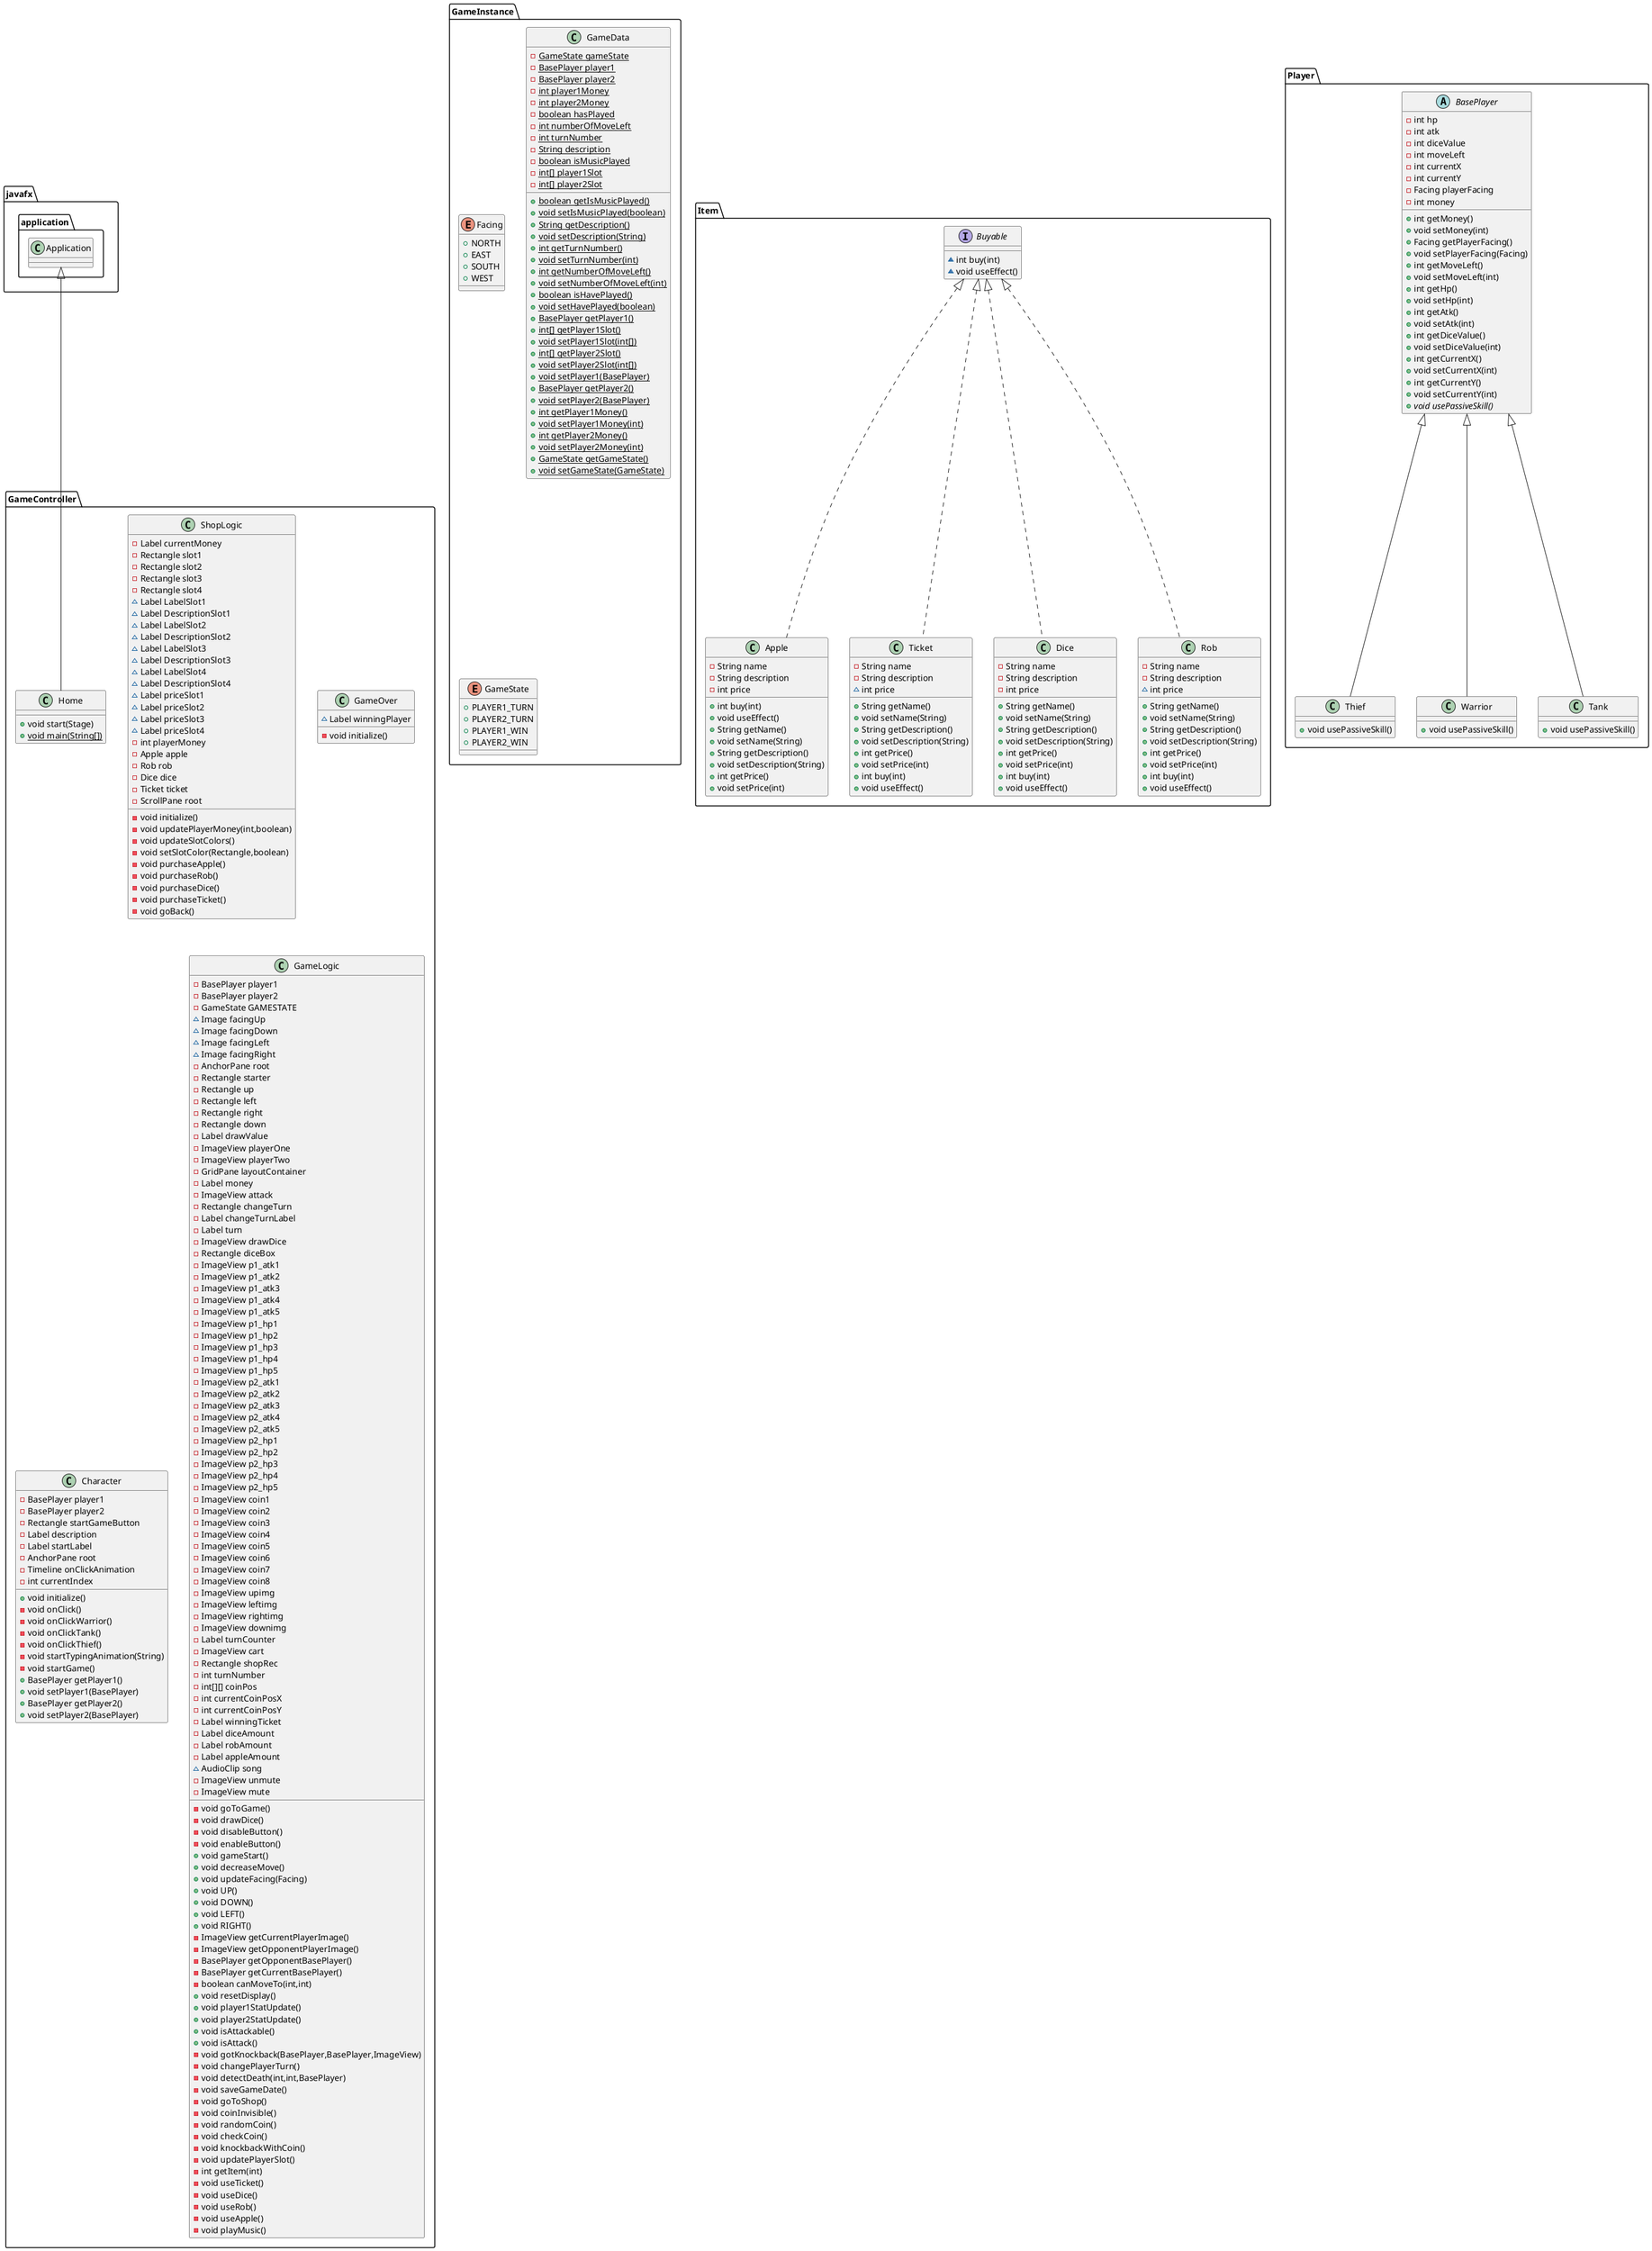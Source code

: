 @startuml
class GameController.ShopLogic {
- Label currentMoney
- Rectangle slot1
- Rectangle slot2
- Rectangle slot3
- Rectangle slot4
~ Label LabelSlot1
~ Label DescriptionSlot1
~ Label LabelSlot2
~ Label DescriptionSlot2
~ Label LabelSlot3
~ Label DescriptionSlot3
~ Label LabelSlot4
~ Label DescriptionSlot4
~ Label priceSlot1
~ Label priceSlot2
~ Label priceSlot3
~ Label priceSlot4
- int playerMoney
- Apple apple
- Rob rob
- Dice dice
- Ticket ticket
- ScrollPane root
- void initialize()
- void updatePlayerMoney(int,boolean)
- void updateSlotColors()
- void setSlotColor(Rectangle,boolean)
- void purchaseApple()
- void purchaseRob()
- void purchaseDice()
- void purchaseTicket()
- void goBack()
}
class Item.Apple {
- String name
- String description
- int price
+ int buy(int)
+ void useEffect()
+ String getName()
+ void setName(String)
+ String getDescription()
+ void setDescription(String)
+ int getPrice()
+ void setPrice(int)
}
class Player.Thief {
+ void usePassiveSkill()
}
class Player.Warrior {
+ void usePassiveSkill()
}
class GameController.GameOver {
~ Label winningPlayer
- void initialize()
}
class Item.Ticket {
- String name
- String description
~ int price
+ String getName()
+ void setName(String)
+ String getDescription()
+ void setDescription(String)
+ int getPrice()
+ void setPrice(int)
+ int buy(int)
+ void useEffect()
}
class Item.Dice {
- String name
- String description
- int price
+ String getName()
+ void setName(String)
+ String getDescription()
+ void setDescription(String)
+ int getPrice()
+ void setPrice(int)
+ int buy(int)
+ void useEffect()
}
class GameController.Character {
- BasePlayer player1
- BasePlayer player2
- Rectangle startGameButton
- Label description
- Label startLabel
- AnchorPane root
- Timeline onClickAnimation
- int currentIndex
+ void initialize()
- void onClick()
- void onClickWarrior()
- void onClickTank()
- void onClickThief()
- void startTypingAnimation(String)
- void startGame()
+ BasePlayer getPlayer1()
+ void setPlayer1(BasePlayer)
+ BasePlayer getPlayer2()
+ void setPlayer2(BasePlayer)
}
enum GameInstance.Facing {
+  NORTH
+  EAST
+  SOUTH
+  WEST
}
interface Item.Buyable {
~ int buy(int)
~ void useEffect()
}
class GameController.GameLogic {
- BasePlayer player1
- BasePlayer player2
- GameState GAMESTATE
~ Image facingUp
~ Image facingDown
~ Image facingLeft
~ Image facingRight
- AnchorPane root
- Rectangle starter
- Rectangle up
- Rectangle left
- Rectangle right
- Rectangle down
- Label drawValue
- ImageView playerOne
- ImageView playerTwo
- GridPane layoutContainer
- Label money
- ImageView attack
- Rectangle changeTurn
- Label changeTurnLabel
- Label turn
- ImageView drawDice
- Rectangle diceBox
- ImageView p1_atk1
- ImageView p1_atk2
- ImageView p1_atk3
- ImageView p1_atk4
- ImageView p1_atk5
- ImageView p1_hp1
- ImageView p1_hp2
- ImageView p1_hp3
- ImageView p1_hp4
- ImageView p1_hp5
- ImageView p2_atk1
- ImageView p2_atk2
- ImageView p2_atk3
- ImageView p2_atk4
- ImageView p2_atk5
- ImageView p2_hp1
- ImageView p2_hp2
- ImageView p2_hp3
- ImageView p2_hp4
- ImageView p2_hp5
- ImageView coin1
- ImageView coin2
- ImageView coin3
- ImageView coin4
- ImageView coin5
- ImageView coin6
- ImageView coin7
- ImageView coin8
- ImageView upimg
- ImageView leftimg
- ImageView rightimg
- ImageView downimg
- Label turnCounter
- ImageView cart
- Rectangle shopRec
- int turnNumber
- int[][] coinPos
- int currentCoinPosX
- int currentCoinPosY
- Label winningTicket
- Label diceAmount
- Label robAmount
- Label appleAmount
~ AudioClip song
- ImageView unmute
- ImageView mute
- void goToGame()
- void drawDice()
- void disableButton()
- void enableButton()
+ void gameStart()
+ void decreaseMove()
+ void updateFacing(Facing)
+ void UP()
+ void DOWN()
+ void LEFT()
+ void RIGHT()
- ImageView getCurrentPlayerImage()
- ImageView getOpponentPlayerImage()
- BasePlayer getOpponentBasePlayer()
- BasePlayer getCurrentBasePlayer()
- boolean canMoveTo(int,int)
+ void resetDisplay()
+ void player1StatUpdate()
+ void player2StatUpdate()
+ void isAttackable()
+ void isAttack()
- void gotKnockback(BasePlayer,BasePlayer,ImageView)
- void changePlayerTurn()
- void detectDeath(int,int,BasePlayer)
- void saveGameDate()
- void goToShop()
- void coinInvisible()
- void randomCoin()
- void checkCoin()
- void knockbackWithCoin()
- void updatePlayerSlot()
- int getItem(int)
- void useTicket()
- void useDice()
- void useRob()
- void useApple()
- void playMusic()
}
class GameController.Home {
+ void start(Stage)
+ {static} void main(String[])
}
class Player.Tank {
+ void usePassiveSkill()
}
class Item.Rob {
- String name
- String description
~ int price
+ String getName()
+ void setName(String)
+ String getDescription()
+ void setDescription(String)
+ int getPrice()
+ void setPrice(int)
+ int buy(int)
+ void useEffect()
}
abstract class Player.BasePlayer {
- int hp
- int atk
- int diceValue
- int moveLeft
- int currentX
- int currentY
- Facing playerFacing
- int money
+ int getMoney()
+ void setMoney(int)
+ Facing getPlayerFacing()
+ void setPlayerFacing(Facing)
+ int getMoveLeft()
+ void setMoveLeft(int)
+ int getHp()
+ void setHp(int)
+ int getAtk()
+ void setAtk(int)
+ int getDiceValue()
+ void setDiceValue(int)
+ int getCurrentX()
+ void setCurrentX(int)
+ int getCurrentY()
+ void setCurrentY(int)
+ {abstract}void usePassiveSkill()
}
class GameInstance.GameData {
- {static} GameState gameState
- {static} BasePlayer player1
- {static} BasePlayer player2
- {static} int player1Money
- {static} int player2Money
- {static} boolean hasPlayed
- {static} int numberOfMoveLeft
- {static} int turnNumber
- {static} String description
- {static} boolean isMusicPlayed
- {static} int[] player1Slot
- {static} int[] player2Slot
+ {static} boolean getIsMusicPlayed()
+ {static} void setIsMusicPlayed(boolean)
+ {static} String getDescription()
+ {static} void setDescription(String)
+ {static} int getTurnNumber()
+ {static} void setTurnNumber(int)
+ {static} int getNumberOfMoveLeft()
+ {static} void setNumberOfMoveLeft(int)
+ {static} boolean isHavePlayed()
+ {static} void setHavePlayed(boolean)
+ {static} BasePlayer getPlayer1()
+ {static} int[] getPlayer1Slot()
+ {static} void setPlayer1Slot(int[])
+ {static} int[] getPlayer2Slot()
+ {static} void setPlayer2Slot(int[])
+ {static} void setPlayer1(BasePlayer)
+ {static} BasePlayer getPlayer2()
+ {static} void setPlayer2(BasePlayer)
+ {static} int getPlayer1Money()
+ {static} void setPlayer1Money(int)
+ {static} int getPlayer2Money()
+ {static} void setPlayer2Money(int)
+ {static} GameState getGameState()
+ {static} void setGameState(GameState)
}
enum GameInstance.GameState {
+  PLAYER1_TURN
+  PLAYER2_TURN
+  PLAYER1_WIN
+  PLAYER2_WIN
}


Item.Buyable <|.. Item.Apple
Player.BasePlayer <|-- Player.Thief
Player.BasePlayer <|-- Player.Warrior
Item.Buyable <|.. Item.Ticket
Item.Buyable <|.. Item.Dice
javafx.application.Application <|-- GameController.Home
Player.BasePlayer <|-- Player.Tank
Item.Buyable <|.. Item.Rob
@enduml